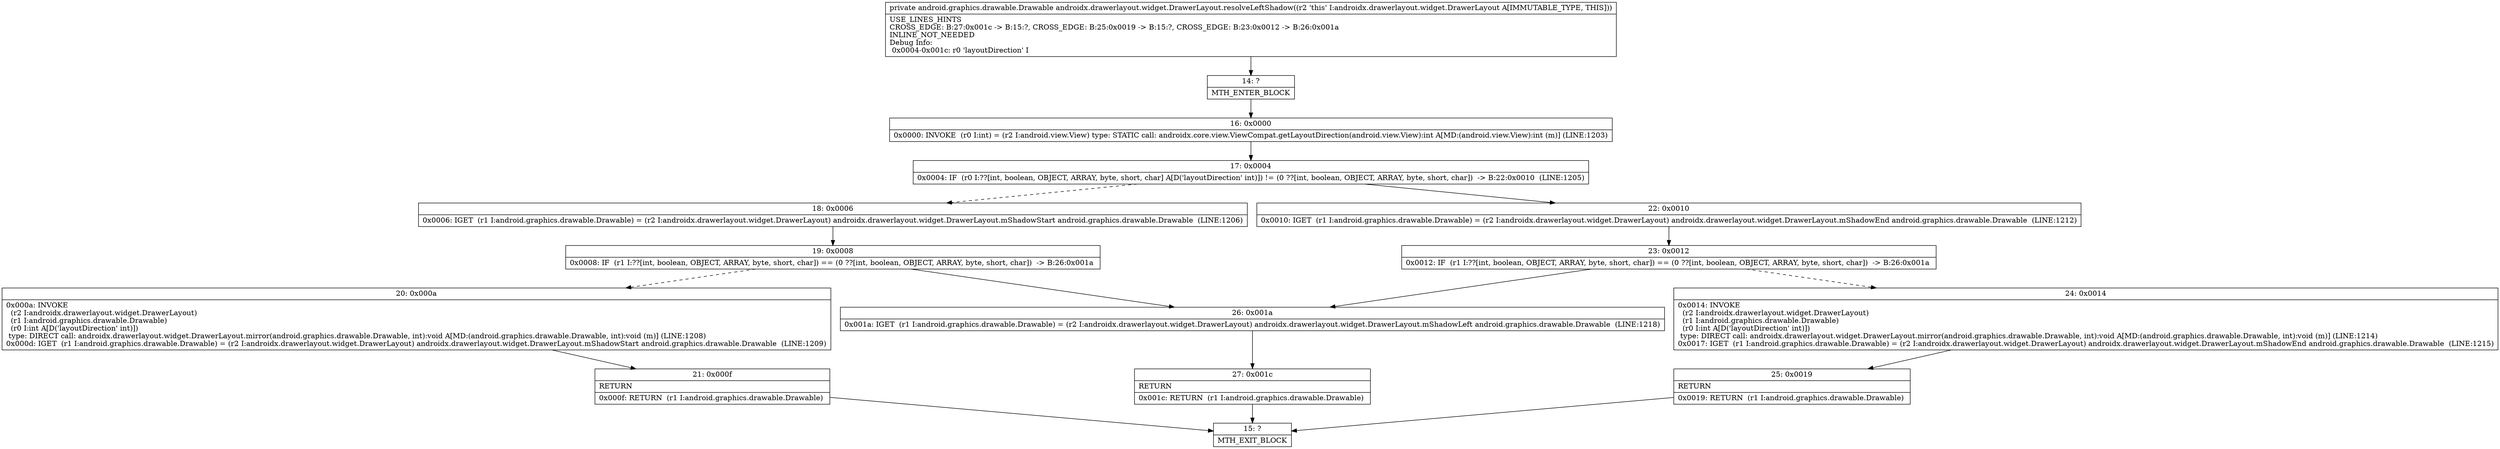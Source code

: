 digraph "CFG forandroidx.drawerlayout.widget.DrawerLayout.resolveLeftShadow()Landroid\/graphics\/drawable\/Drawable;" {
Node_14 [shape=record,label="{14\:\ ?|MTH_ENTER_BLOCK\l}"];
Node_16 [shape=record,label="{16\:\ 0x0000|0x0000: INVOKE  (r0 I:int) = (r2 I:android.view.View) type: STATIC call: androidx.core.view.ViewCompat.getLayoutDirection(android.view.View):int A[MD:(android.view.View):int (m)] (LINE:1203)\l}"];
Node_17 [shape=record,label="{17\:\ 0x0004|0x0004: IF  (r0 I:??[int, boolean, OBJECT, ARRAY, byte, short, char] A[D('layoutDirection' int)]) != (0 ??[int, boolean, OBJECT, ARRAY, byte, short, char])  \-\> B:22:0x0010  (LINE:1205)\l}"];
Node_18 [shape=record,label="{18\:\ 0x0006|0x0006: IGET  (r1 I:android.graphics.drawable.Drawable) = (r2 I:androidx.drawerlayout.widget.DrawerLayout) androidx.drawerlayout.widget.DrawerLayout.mShadowStart android.graphics.drawable.Drawable  (LINE:1206)\l}"];
Node_19 [shape=record,label="{19\:\ 0x0008|0x0008: IF  (r1 I:??[int, boolean, OBJECT, ARRAY, byte, short, char]) == (0 ??[int, boolean, OBJECT, ARRAY, byte, short, char])  \-\> B:26:0x001a \l}"];
Node_20 [shape=record,label="{20\:\ 0x000a|0x000a: INVOKE  \l  (r2 I:androidx.drawerlayout.widget.DrawerLayout)\l  (r1 I:android.graphics.drawable.Drawable)\l  (r0 I:int A[D('layoutDirection' int)])\l type: DIRECT call: androidx.drawerlayout.widget.DrawerLayout.mirror(android.graphics.drawable.Drawable, int):void A[MD:(android.graphics.drawable.Drawable, int):void (m)] (LINE:1208)\l0x000d: IGET  (r1 I:android.graphics.drawable.Drawable) = (r2 I:androidx.drawerlayout.widget.DrawerLayout) androidx.drawerlayout.widget.DrawerLayout.mShadowStart android.graphics.drawable.Drawable  (LINE:1209)\l}"];
Node_21 [shape=record,label="{21\:\ 0x000f|RETURN\l|0x000f: RETURN  (r1 I:android.graphics.drawable.Drawable) \l}"];
Node_15 [shape=record,label="{15\:\ ?|MTH_EXIT_BLOCK\l}"];
Node_26 [shape=record,label="{26\:\ 0x001a|0x001a: IGET  (r1 I:android.graphics.drawable.Drawable) = (r2 I:androidx.drawerlayout.widget.DrawerLayout) androidx.drawerlayout.widget.DrawerLayout.mShadowLeft android.graphics.drawable.Drawable  (LINE:1218)\l}"];
Node_27 [shape=record,label="{27\:\ 0x001c|RETURN\l|0x001c: RETURN  (r1 I:android.graphics.drawable.Drawable) \l}"];
Node_22 [shape=record,label="{22\:\ 0x0010|0x0010: IGET  (r1 I:android.graphics.drawable.Drawable) = (r2 I:androidx.drawerlayout.widget.DrawerLayout) androidx.drawerlayout.widget.DrawerLayout.mShadowEnd android.graphics.drawable.Drawable  (LINE:1212)\l}"];
Node_23 [shape=record,label="{23\:\ 0x0012|0x0012: IF  (r1 I:??[int, boolean, OBJECT, ARRAY, byte, short, char]) == (0 ??[int, boolean, OBJECT, ARRAY, byte, short, char])  \-\> B:26:0x001a \l}"];
Node_24 [shape=record,label="{24\:\ 0x0014|0x0014: INVOKE  \l  (r2 I:androidx.drawerlayout.widget.DrawerLayout)\l  (r1 I:android.graphics.drawable.Drawable)\l  (r0 I:int A[D('layoutDirection' int)])\l type: DIRECT call: androidx.drawerlayout.widget.DrawerLayout.mirror(android.graphics.drawable.Drawable, int):void A[MD:(android.graphics.drawable.Drawable, int):void (m)] (LINE:1214)\l0x0017: IGET  (r1 I:android.graphics.drawable.Drawable) = (r2 I:androidx.drawerlayout.widget.DrawerLayout) androidx.drawerlayout.widget.DrawerLayout.mShadowEnd android.graphics.drawable.Drawable  (LINE:1215)\l}"];
Node_25 [shape=record,label="{25\:\ 0x0019|RETURN\l|0x0019: RETURN  (r1 I:android.graphics.drawable.Drawable) \l}"];
MethodNode[shape=record,label="{private android.graphics.drawable.Drawable androidx.drawerlayout.widget.DrawerLayout.resolveLeftShadow((r2 'this' I:androidx.drawerlayout.widget.DrawerLayout A[IMMUTABLE_TYPE, THIS]))  | USE_LINES_HINTS\lCROSS_EDGE: B:27:0x001c \-\> B:15:?, CROSS_EDGE: B:25:0x0019 \-\> B:15:?, CROSS_EDGE: B:23:0x0012 \-\> B:26:0x001a\lINLINE_NOT_NEEDED\lDebug Info:\l  0x0004\-0x001c: r0 'layoutDirection' I\l}"];
MethodNode -> Node_14;Node_14 -> Node_16;
Node_16 -> Node_17;
Node_17 -> Node_18[style=dashed];
Node_17 -> Node_22;
Node_18 -> Node_19;
Node_19 -> Node_20[style=dashed];
Node_19 -> Node_26;
Node_20 -> Node_21;
Node_21 -> Node_15;
Node_26 -> Node_27;
Node_27 -> Node_15;
Node_22 -> Node_23;
Node_23 -> Node_24[style=dashed];
Node_23 -> Node_26;
Node_24 -> Node_25;
Node_25 -> Node_15;
}

